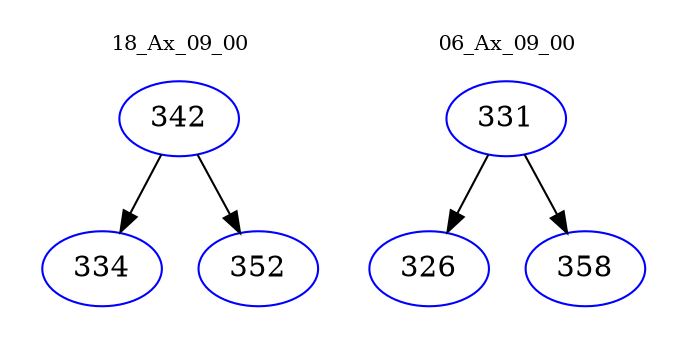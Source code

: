 digraph{
subgraph cluster_0 {
color = white
label = "18_Ax_09_00";
fontsize=10;
T0_342 [label="342", color="blue"]
T0_342 -> T0_334 [color="black"]
T0_334 [label="334", color="blue"]
T0_342 -> T0_352 [color="black"]
T0_352 [label="352", color="blue"]
}
subgraph cluster_1 {
color = white
label = "06_Ax_09_00";
fontsize=10;
T1_331 [label="331", color="blue"]
T1_331 -> T1_326 [color="black"]
T1_326 [label="326", color="blue"]
T1_331 -> T1_358 [color="black"]
T1_358 [label="358", color="blue"]
}
}
